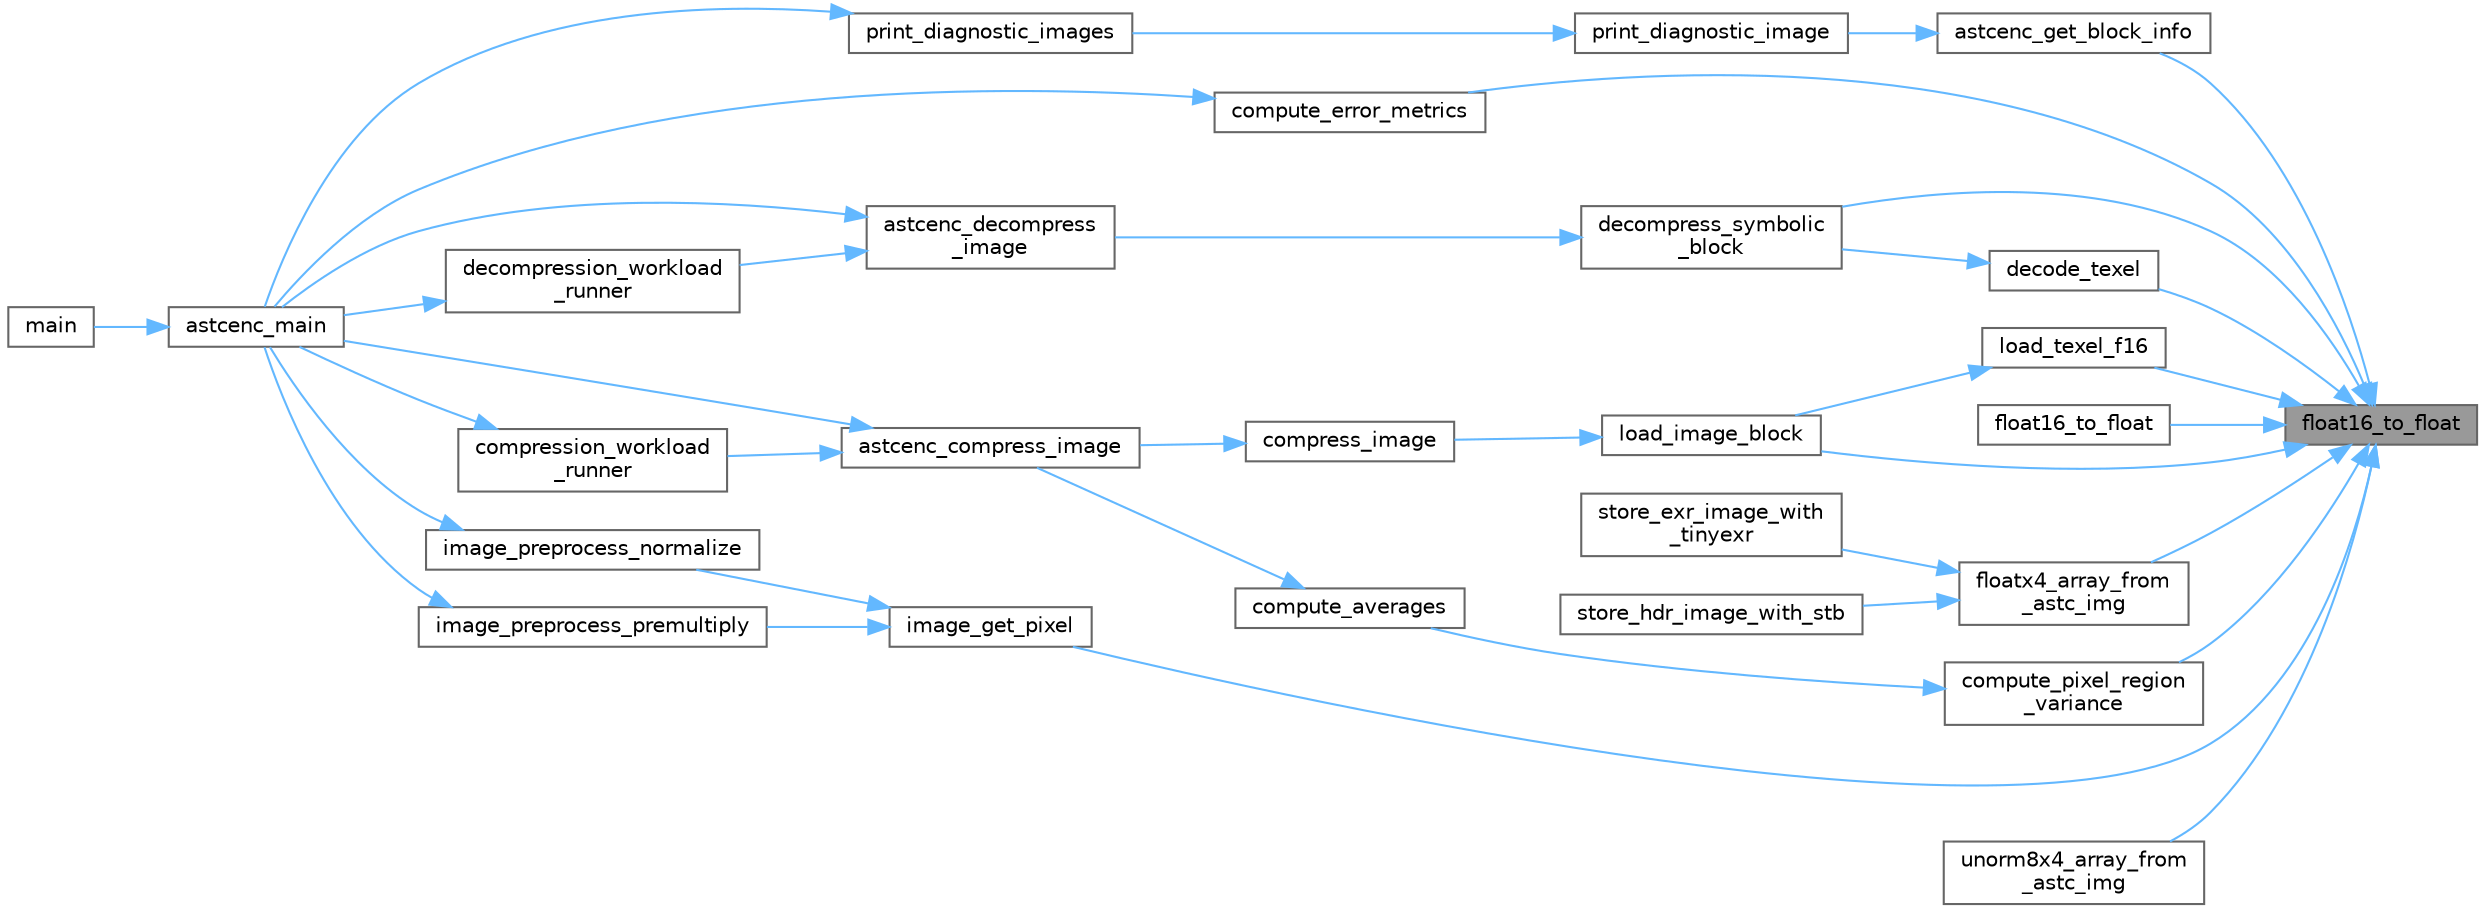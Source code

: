 digraph "float16_to_float"
{
 // LATEX_PDF_SIZE
  bgcolor="transparent";
  edge [fontname=Helvetica,fontsize=10,labelfontname=Helvetica,labelfontsize=10];
  node [fontname=Helvetica,fontsize=10,shape=box,height=0.2,width=0.4];
  rankdir="RL";
  Node1 [id="Node000001",label="float16_to_float",height=0.2,width=0.4,color="gray40", fillcolor="grey60", style="filled", fontcolor="black",tooltip="Return a float value for a float16 vector."];
  Node1 -> Node2 [id="edge36_Node000001_Node000002",dir="back",color="steelblue1",style="solid",tooltip=" "];
  Node2 [id="Node000002",label="astcenc_get_block_info",height=0.2,width=0.4,color="grey40", fillcolor="white", style="filled",URL="$astcenc__entry_8cpp.html#a4138a9fb500526b5bfd98ea53a3ecec7",tooltip="Provide a high level summary of a block's encoding."];
  Node2 -> Node3 [id="edge37_Node000002_Node000003",dir="back",color="steelblue1",style="solid",tooltip=" "];
  Node3 [id="Node000003",label="print_diagnostic_image",height=0.2,width=0.4,color="grey40", fillcolor="white", style="filled",URL="$astcenccli__toplevel_8cpp.html#ac1760850c83dafab500f7cf8ab789246",tooltip="Populate a single diagnostic image showing aspects of the encoding."];
  Node3 -> Node4 [id="edge38_Node000003_Node000004",dir="back",color="steelblue1",style="solid",tooltip=" "];
  Node4 [id="Node000004",label="print_diagnostic_images",height=0.2,width=0.4,color="grey40", fillcolor="white", style="filled",URL="$astcenccli__toplevel_8cpp.html#a65c87ee1ff0ed0736cffa06692853479",tooltip="Print a set of diagnostic images showing aspects of the encoding."];
  Node4 -> Node5 [id="edge39_Node000004_Node000005",dir="back",color="steelblue1",style="solid",tooltip=" "];
  Node5 [id="Node000005",label="astcenc_main",height=0.2,width=0.4,color="grey40", fillcolor="white", style="filled",URL="$astcenccli__toplevel_8cpp.html#a073d18880f24fd648661b01d2e20340e",tooltip="Application entry point."];
  Node5 -> Node6 [id="edge40_Node000005_Node000006",dir="back",color="steelblue1",style="solid",tooltip=" "];
  Node6 [id="Node000006",label="main",height=0.2,width=0.4,color="grey40", fillcolor="white", style="filled",URL="$astcenccli__entry_8cpp.html#a3c04138a5bfe5d72780bb7e82a18e627",tooltip=" "];
  Node1 -> Node7 [id="edge41_Node000001_Node000007",dir="back",color="steelblue1",style="solid",tooltip=" "];
  Node7 [id="Node000007",label="compute_error_metrics",height=0.2,width=0.4,color="grey40", fillcolor="white", style="filled",URL="$astcenccli__error__metrics_8cpp.html#a478be461420681d7c83aa89569ea92c4",tooltip="Compute error metrics comparing two images."];
  Node7 -> Node5 [id="edge42_Node000007_Node000005",dir="back",color="steelblue1",style="solid",tooltip=" "];
  Node1 -> Node8 [id="edge43_Node000001_Node000008",dir="back",color="steelblue1",style="solid",tooltip=" "];
  Node8 [id="Node000008",label="compute_pixel_region\l_variance",height=0.2,width=0.4,color="grey40", fillcolor="white", style="filled",URL="$astcenc__compute__variance_8cpp.html#a8cd8e456dcff495dba9b6666be024007",tooltip="Compute averages for a pixel region."];
  Node8 -> Node9 [id="edge44_Node000008_Node000009",dir="back",color="steelblue1",style="solid",tooltip=" "];
  Node9 [id="Node000009",label="compute_averages",height=0.2,width=0.4,color="grey40", fillcolor="white", style="filled",URL="$astcenc__entry_8cpp.html#abb4b489d57171cfb1ebe0be7d24ef1d9",tooltip="Compute regional averages in an image."];
  Node9 -> Node10 [id="edge45_Node000009_Node000010",dir="back",color="steelblue1",style="solid",tooltip=" "];
  Node10 [id="Node000010",label="astcenc_compress_image",height=0.2,width=0.4,color="grey40", fillcolor="white", style="filled",URL="$astcenc__entry_8cpp.html#ad762aa055eed75156c99309158a40e90",tooltip="Compress an image."];
  Node10 -> Node5 [id="edge46_Node000010_Node000005",dir="back",color="steelblue1",style="solid",tooltip=" "];
  Node10 -> Node11 [id="edge47_Node000010_Node000011",dir="back",color="steelblue1",style="solid",tooltip=" "];
  Node11 [id="Node000011",label="compression_workload\l_runner",height=0.2,width=0.4,color="grey40", fillcolor="white", style="filled",URL="$astcenccli__toplevel_8cpp.html#a57bafe66bbd689a53aad2d190fe7a3fa",tooltip="Runner callback function for a compression worker thread."];
  Node11 -> Node5 [id="edge48_Node000011_Node000005",dir="back",color="steelblue1",style="solid",tooltip=" "];
  Node1 -> Node12 [id="edge49_Node000001_Node000012",dir="back",color="steelblue1",style="solid",tooltip=" "];
  Node12 [id="Node000012",label="decode_texel",height=0.2,width=0.4,color="grey40", fillcolor="white", style="filled",URL="$astcenc__decompress__symbolic_8cpp.html#a9389a206914c0bbd0cb8a5d065dc56fe",tooltip="Convert integer color value into a float value for the decoder."];
  Node12 -> Node13 [id="edge50_Node000012_Node000013",dir="back",color="steelblue1",style="solid",tooltip=" "];
  Node13 [id="Node000013",label="decompress_symbolic\l_block",height=0.2,width=0.4,color="grey40", fillcolor="white", style="filled",URL="$astcenc__decompress__symbolic_8cpp.html#a4a5f09c362972951a31e4d7ff918f89f",tooltip="Decompress a symbolic block in to an image block."];
  Node13 -> Node14 [id="edge51_Node000013_Node000014",dir="back",color="steelblue1",style="solid",tooltip=" "];
  Node14 [id="Node000014",label="astcenc_decompress\l_image",height=0.2,width=0.4,color="grey40", fillcolor="white", style="filled",URL="$astcenc__entry_8cpp.html#a062987fc41b9df7d34d8eb668f29eb21",tooltip="Decompress an image."];
  Node14 -> Node5 [id="edge52_Node000014_Node000005",dir="back",color="steelblue1",style="solid",tooltip=" "];
  Node14 -> Node15 [id="edge53_Node000014_Node000015",dir="back",color="steelblue1",style="solid",tooltip=" "];
  Node15 [id="Node000015",label="decompression_workload\l_runner",height=0.2,width=0.4,color="grey40", fillcolor="white", style="filled",URL="$astcenccli__toplevel_8cpp.html#a02c55a799cc33b39f9d733b1a7e91281",tooltip="Runner callback function for a decompression worker thread."];
  Node15 -> Node5 [id="edge54_Node000015_Node000005",dir="back",color="steelblue1",style="solid",tooltip=" "];
  Node1 -> Node13 [id="edge55_Node000001_Node000013",dir="back",color="steelblue1",style="solid",tooltip=" "];
  Node1 -> Node16 [id="edge56_Node000001_Node000016",dir="back",color="steelblue1",style="solid",tooltip=" "];
  Node16 [id="Node000016",label="float16_to_float",height=0.2,width=0.4,color="grey40", fillcolor="white", style="filled",URL="$astcenc__vecmathlib__neon__4_8h.html#a68520f7bd047bc3034eab0079e09fe54",tooltip="Return a float value for a float16 scalar."];
  Node1 -> Node17 [id="edge57_Node000001_Node000017",dir="back",color="steelblue1",style="solid",tooltip=" "];
  Node17 [id="Node000017",label="floatx4_array_from\l_astc_img",height=0.2,width=0.4,color="grey40", fillcolor="white", style="filled",URL="$astcenccli__image_8cpp.html#ad7c980fed3ad50dec28ebfa941f4a7b7",tooltip="Create a flattened RGBA FLOAT32 data array for a single slice from an image structure."];
  Node17 -> Node18 [id="edge58_Node000017_Node000018",dir="back",color="steelblue1",style="solid",tooltip=" "];
  Node18 [id="Node000018",label="store_exr_image_with\l_tinyexr",height=0.2,width=0.4,color="grey40", fillcolor="white", style="filled",URL="$astcenccli__image__load__store_8cpp.html#afa7f794cf62563189b0165de6e177284",tooltip="Save an EXR image using TinyExr to provide the store routine."];
  Node17 -> Node19 [id="edge59_Node000017_Node000019",dir="back",color="steelblue1",style="solid",tooltip=" "];
  Node19 [id="Node000019",label="store_hdr_image_with_stb",height=0.2,width=0.4,color="grey40", fillcolor="white", style="filled",URL="$astcenccli__image__load__store_8cpp.html#a1903244a03c0d5d49f56aac519509cde",tooltip="Save a HDR image using STBImageWrite to provide the store routine."];
  Node1 -> Node20 [id="edge60_Node000001_Node000020",dir="back",color="steelblue1",style="solid",tooltip=" "];
  Node20 [id="Node000020",label="image_get_pixel",height=0.2,width=0.4,color="grey40", fillcolor="white", style="filled",URL="$astcenccli__toplevel_8cpp.html#adf36913bdb208f04c72d7ed274e4ef52",tooltip="Get the value of a single pixel in an image."];
  Node20 -> Node21 [id="edge61_Node000020_Node000021",dir="back",color="steelblue1",style="solid",tooltip=" "];
  Node21 [id="Node000021",label="image_preprocess_normalize",height=0.2,width=0.4,color="grey40", fillcolor="white", style="filled",URL="$astcenccli__toplevel_8cpp.html#aeadb22c3ae0c54b3d9777e8e0779729c",tooltip="Create a copy of input with forced unit-length normal vectors."];
  Node21 -> Node5 [id="edge62_Node000021_Node000005",dir="back",color="steelblue1",style="solid",tooltip=" "];
  Node20 -> Node22 [id="edge63_Node000020_Node000022",dir="back",color="steelblue1",style="solid",tooltip=" "];
  Node22 [id="Node000022",label="image_preprocess_premultiply",height=0.2,width=0.4,color="grey40", fillcolor="white", style="filled",URL="$astcenccli__toplevel_8cpp.html#ae4200e4d2196e8fc39ae933c758c8d79",tooltip="Create a copy of input with premultiplied color data."];
  Node22 -> Node5 [id="edge64_Node000022_Node000005",dir="back",color="steelblue1",style="solid",tooltip=" "];
  Node1 -> Node23 [id="edge65_Node000001_Node000023",dir="back",color="steelblue1",style="solid",tooltip=" "];
  Node23 [id="Node000023",label="load_image_block",height=0.2,width=0.4,color="grey40", fillcolor="white", style="filled",URL="$astcenc__image_8cpp.html#ac38601dc2481e26c57906255523f7262",tooltip="Load a single image block from the input image."];
  Node23 -> Node24 [id="edge66_Node000023_Node000024",dir="back",color="steelblue1",style="solid",tooltip=" "];
  Node24 [id="Node000024",label="compress_image",height=0.2,width=0.4,color="grey40", fillcolor="white", style="filled",URL="$astcenc__entry_8cpp.html#acbecfd32ce013d567cac16a877c20f42",tooltip="Compress an image, after any preflight has completed."];
  Node24 -> Node10 [id="edge67_Node000024_Node000010",dir="back",color="steelblue1",style="solid",tooltip=" "];
  Node1 -> Node25 [id="edge68_Node000001_Node000025",dir="back",color="steelblue1",style="solid",tooltip=" "];
  Node25 [id="Node000025",label="load_texel_f16",height=0.2,width=0.4,color="grey40", fillcolor="white", style="filled",URL="$astcenc__image_8cpp.html#ad2ea4a92f4b88093986f54423a11d6a5",tooltip="Load a 16-bit fp16 texel from a data array."];
  Node25 -> Node23 [id="edge69_Node000025_Node000023",dir="back",color="steelblue1",style="solid",tooltip=" "];
  Node1 -> Node26 [id="edge70_Node000001_Node000026",dir="back",color="steelblue1",style="solid",tooltip=" "];
  Node26 [id="Node000026",label="unorm8x4_array_from\l_astc_img",height=0.2,width=0.4,color="grey40", fillcolor="white", style="filled",URL="$astcenccli__image_8cpp.html#a9706acc840e996830702a831d846559c",tooltip="Create a flattened RGBA UNORM8 data array from an image structure."];
}
